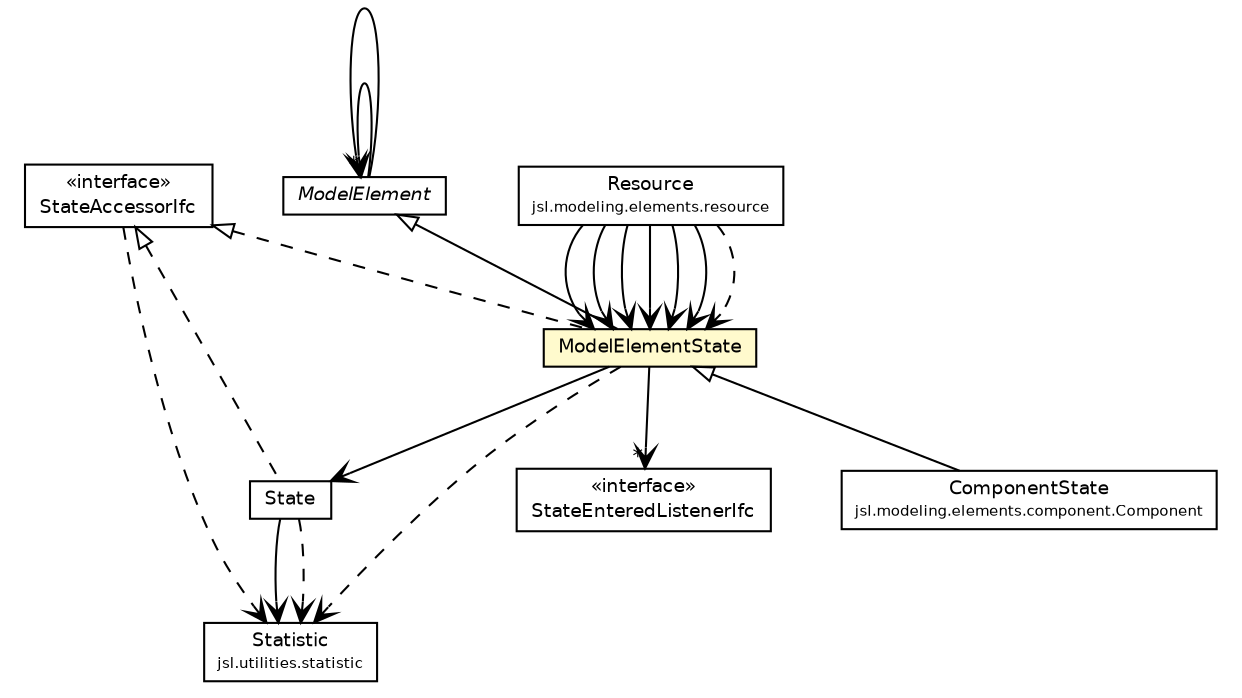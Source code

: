 #!/usr/local/bin/dot
#
# Class diagram 
# Generated by UMLGraph version 5.4 (http://www.umlgraph.org/)
#

digraph G {
	edge [fontname="Helvetica",fontsize=10,labelfontname="Helvetica",labelfontsize=10];
	node [fontname="Helvetica",fontsize=10,shape=plaintext];
	nodesep=0.25;
	ranksep=0.5;
	// jsl.modeling.StateEnteredListenerIfc
	c125607 [label=<<table title="jsl.modeling.StateEnteredListenerIfc" border="0" cellborder="1" cellspacing="0" cellpadding="2" port="p" href="./StateEnteredListenerIfc.html">
		<tr><td><table border="0" cellspacing="0" cellpadding="1">
<tr><td align="center" balign="center"> &#171;interface&#187; </td></tr>
<tr><td align="center" balign="center"> StateEnteredListenerIfc </td></tr>
		</table></td></tr>
		</table>>, URL="./StateEnteredListenerIfc.html", fontname="Helvetica", fontcolor="black", fontsize=9.0];
	// jsl.modeling.StateAccessorIfc
	c125608 [label=<<table title="jsl.modeling.StateAccessorIfc" border="0" cellborder="1" cellspacing="0" cellpadding="2" port="p" href="./StateAccessorIfc.html">
		<tr><td><table border="0" cellspacing="0" cellpadding="1">
<tr><td align="center" balign="center"> &#171;interface&#187; </td></tr>
<tr><td align="center" balign="center"> StateAccessorIfc </td></tr>
		</table></td></tr>
		</table>>, URL="./StateAccessorIfc.html", fontname="Helvetica", fontcolor="black", fontsize=9.0];
	// jsl.modeling.State
	c125609 [label=<<table title="jsl.modeling.State" border="0" cellborder="1" cellspacing="0" cellpadding="2" port="p" href="./State.html">
		<tr><td><table border="0" cellspacing="0" cellpadding="1">
<tr><td align="center" balign="center"> State </td></tr>
		</table></td></tr>
		</table>>, URL="./State.html", fontname="Helvetica", fontcolor="black", fontsize=9.0];
	// jsl.modeling.ModelElementState
	c125618 [label=<<table title="jsl.modeling.ModelElementState" border="0" cellborder="1" cellspacing="0" cellpadding="2" port="p" bgcolor="lemonChiffon" href="./ModelElementState.html">
		<tr><td><table border="0" cellspacing="0" cellpadding="1">
<tr><td align="center" balign="center"> ModelElementState </td></tr>
		</table></td></tr>
		</table>>, URL="./ModelElementState.html", fontname="Helvetica", fontcolor="black", fontsize=9.0];
	// jsl.modeling.ModelElement
	c125619 [label=<<table title="jsl.modeling.ModelElement" border="0" cellborder="1" cellspacing="0" cellpadding="2" port="p" href="./ModelElement.html">
		<tr><td><table border="0" cellspacing="0" cellpadding="1">
<tr><td align="center" balign="center"><font face="Helvetica-Oblique"> ModelElement </font></td></tr>
		</table></td></tr>
		</table>>, URL="./ModelElement.html", fontname="Helvetica", fontcolor="black", fontsize=9.0];
	// jsl.modeling.elements.component.Component.ComponentState
	c125655 [label=<<table title="jsl.modeling.elements.component.Component.ComponentState" border="0" cellborder="1" cellspacing="0" cellpadding="2" port="p" href="./elements/component/Component.ComponentState.html">
		<tr><td><table border="0" cellspacing="0" cellpadding="1">
<tr><td align="center" balign="center"> ComponentState </td></tr>
<tr><td align="center" balign="center"><font point-size="7.0"> jsl.modeling.elements.component.Component </font></td></tr>
		</table></td></tr>
		</table>>, URL="./elements/component/Component.ComponentState.html", fontname="Helvetica", fontcolor="black", fontsize=9.0];
	// jsl.modeling.elements.resource.Resource
	c125726 [label=<<table title="jsl.modeling.elements.resource.Resource" border="0" cellborder="1" cellspacing="0" cellpadding="2" port="p" href="./elements/resource/Resource.html">
		<tr><td><table border="0" cellspacing="0" cellpadding="1">
<tr><td align="center" balign="center"> Resource </td></tr>
<tr><td align="center" balign="center"><font point-size="7.0"> jsl.modeling.elements.resource </font></td></tr>
		</table></td></tr>
		</table>>, URL="./elements/resource/Resource.html", fontname="Helvetica", fontcolor="black", fontsize=9.0];
	// jsl.utilities.statistic.Statistic
	c126055 [label=<<table title="jsl.utilities.statistic.Statistic" border="0" cellborder="1" cellspacing="0" cellpadding="2" port="p" href="../utilities/statistic/Statistic.html">
		<tr><td><table border="0" cellspacing="0" cellpadding="1">
<tr><td align="center" balign="center"> Statistic </td></tr>
<tr><td align="center" balign="center"><font point-size="7.0"> jsl.utilities.statistic </font></td></tr>
		</table></td></tr>
		</table>>, URL="../utilities/statistic/Statistic.html", fontname="Helvetica", fontcolor="black", fontsize=9.0];
	//jsl.modeling.State implements jsl.modeling.StateAccessorIfc
	c125608:p -> c125609:p [dir=back,arrowtail=empty,style=dashed];
	//jsl.modeling.ModelElementState extends jsl.modeling.ModelElement
	c125619:p -> c125618:p [dir=back,arrowtail=empty];
	//jsl.modeling.ModelElementState implements jsl.modeling.StateAccessorIfc
	c125608:p -> c125618:p [dir=back,arrowtail=empty,style=dashed];
	//jsl.modeling.elements.component.Component.ComponentState extends jsl.modeling.ModelElementState
	c125618:p -> c125655:p [dir=back,arrowtail=empty];
	// jsl.modeling.State NAVASSOC jsl.utilities.statistic.Statistic
	c125609:p -> c126055:p [taillabel="", label="", headlabel="", fontname="Helvetica", fontcolor="black", fontsize=10.0, color="black", arrowhead=open];
	// jsl.modeling.ModelElementState NAVASSOC jsl.modeling.State
	c125618:p -> c125609:p [taillabel="", label="", headlabel="", fontname="Helvetica", fontcolor="black", fontsize=10.0, color="black", arrowhead=open];
	// jsl.modeling.ModelElementState NAVASSOC jsl.modeling.StateEnteredListenerIfc
	c125618:p -> c125607:p [taillabel="", label="", headlabel="*", fontname="Helvetica", fontcolor="black", fontsize=10.0, color="black", arrowhead=open];
	// jsl.modeling.ModelElement NAVASSOC jsl.modeling.ModelElement
	c125619:p -> c125619:p [taillabel="", label="", headlabel="*", fontname="Helvetica", fontcolor="black", fontsize=10.0, color="black", arrowhead=open];
	// jsl.modeling.ModelElement NAVASSOC jsl.modeling.ModelElement
	c125619:p -> c125619:p [taillabel="", label="", headlabel="", fontname="Helvetica", fontcolor="black", fontsize=10.0, color="black", arrowhead=open];
	// jsl.modeling.elements.resource.Resource NAVASSOC jsl.modeling.ModelElementState
	c125726:p -> c125618:p [taillabel="", label="", headlabel="", fontname="Helvetica", fontcolor="black", fontsize=10.0, color="black", arrowhead=open];
	// jsl.modeling.elements.resource.Resource NAVASSOC jsl.modeling.ModelElementState
	c125726:p -> c125618:p [taillabel="", label="", headlabel="", fontname="Helvetica", fontcolor="black", fontsize=10.0, color="black", arrowhead=open];
	// jsl.modeling.elements.resource.Resource NAVASSOC jsl.modeling.ModelElementState
	c125726:p -> c125618:p [taillabel="", label="", headlabel="", fontname="Helvetica", fontcolor="black", fontsize=10.0, color="black", arrowhead=open];
	// jsl.modeling.elements.resource.Resource NAVASSOC jsl.modeling.ModelElementState
	c125726:p -> c125618:p [taillabel="", label="", headlabel="", fontname="Helvetica", fontcolor="black", fontsize=10.0, color="black", arrowhead=open];
	// jsl.modeling.elements.resource.Resource NAVASSOC jsl.modeling.ModelElementState
	c125726:p -> c125618:p [taillabel="", label="", headlabel="", fontname="Helvetica", fontcolor="black", fontsize=10.0, color="black", arrowhead=open];
	// jsl.modeling.elements.resource.Resource NAVASSOC jsl.modeling.ModelElementState
	c125726:p -> c125618:p [taillabel="", label="", headlabel="", fontname="Helvetica", fontcolor="black", fontsize=10.0, color="black", arrowhead=open];
	// jsl.modeling.StateAccessorIfc DEPEND jsl.utilities.statistic.Statistic
	c125608:p -> c126055:p [taillabel="", label="", headlabel="", fontname="Helvetica", fontcolor="black", fontsize=10.0, color="black", arrowhead=open, style=dashed];
	// jsl.modeling.State DEPEND jsl.utilities.statistic.Statistic
	c125609:p -> c126055:p [taillabel="", label="", headlabel="", fontname="Helvetica", fontcolor="black", fontsize=10.0, color="black", arrowhead=open, style=dashed];
	// jsl.modeling.ModelElementState DEPEND jsl.utilities.statistic.Statistic
	c125618:p -> c126055:p [taillabel="", label="", headlabel="", fontname="Helvetica", fontcolor="black", fontsize=10.0, color="black", arrowhead=open, style=dashed];
	// jsl.modeling.elements.resource.Resource DEPEND jsl.modeling.ModelElementState
	c125726:p -> c125618:p [taillabel="", label="", headlabel="", fontname="Helvetica", fontcolor="black", fontsize=10.0, color="black", arrowhead=open, style=dashed];
}


